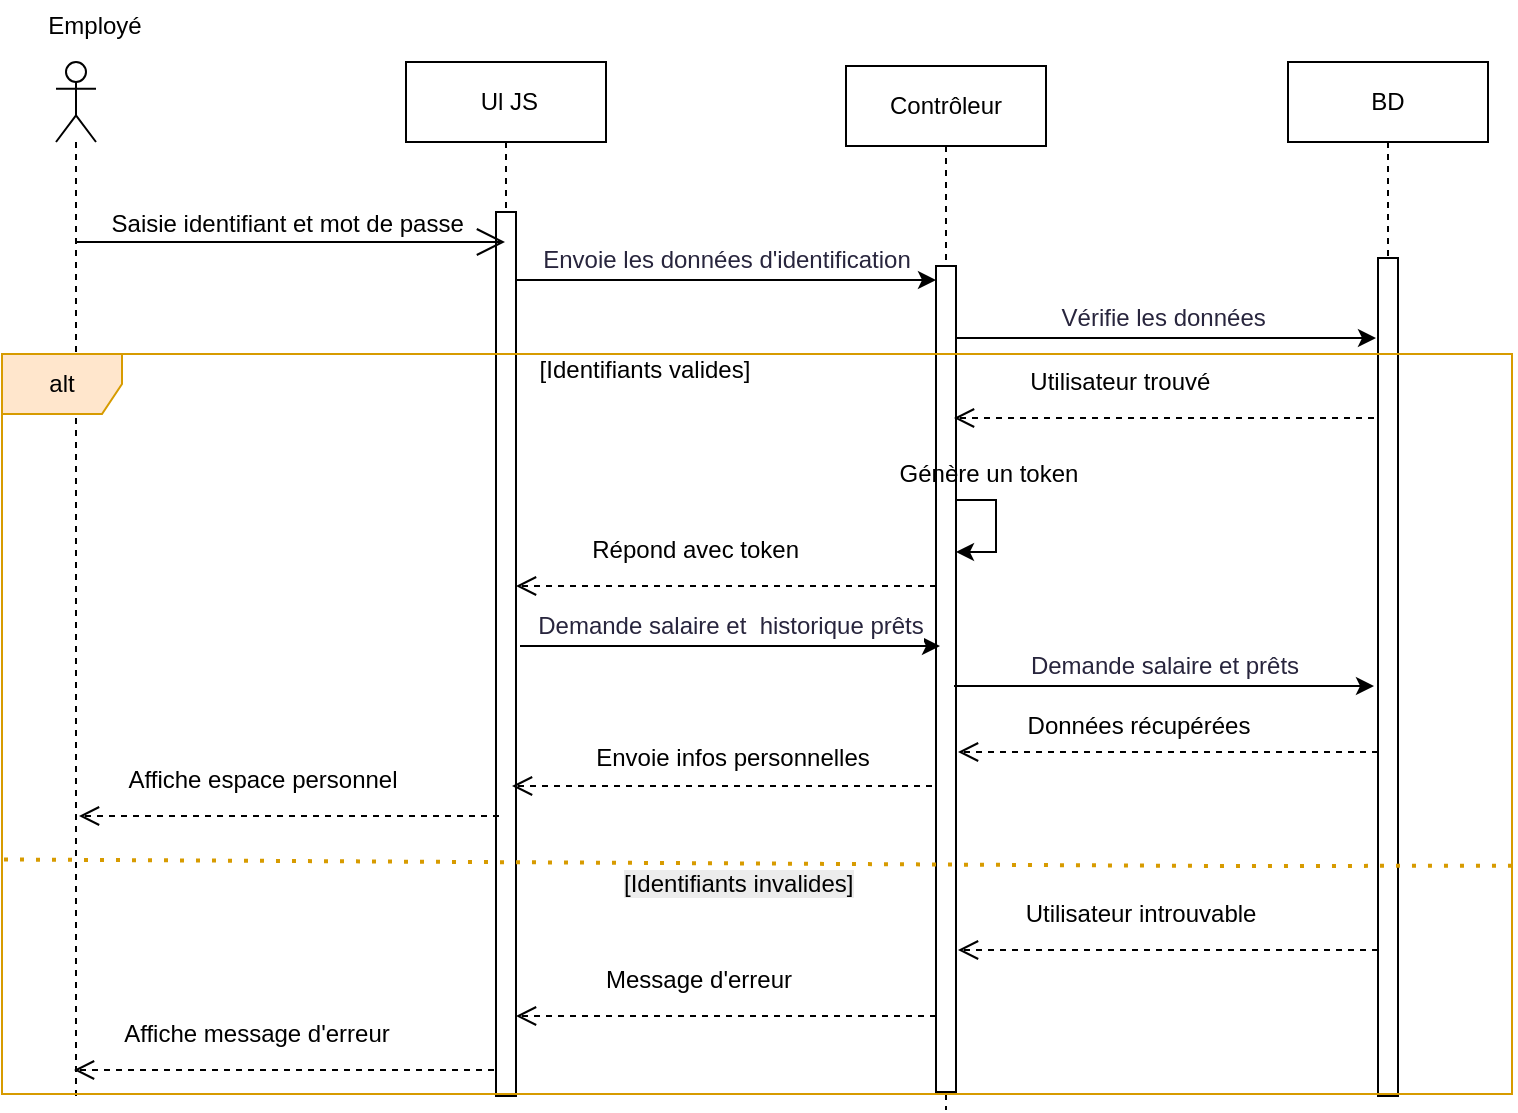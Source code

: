 <mxfile version="28.0.3">
  <diagram name="Page-1" id="2YBvvXClWsGukQMizWep">
    <mxGraphModel dx="1748" dy="992" grid="0" gridSize="10" guides="1" tooltips="1" connect="1" arrows="1" fold="1" page="0" pageScale="1" pageWidth="850" pageHeight="1100" math="0" shadow="0">
      <root>
        <mxCell id="0" />
        <mxCell id="1" parent="0" />
        <mxCell id="PKf5rBHhws8iXInOLp4H-3" value="" style="shape=umlLifeline;perimeter=lifelinePerimeter;whiteSpace=wrap;html=1;container=1;dropTarget=0;collapsible=0;recursiveResize=0;outlineConnect=0;portConstraint=eastwest;newEdgeStyle={&quot;curved&quot;:0,&quot;rounded&quot;:0};participant=umlActor;" vertex="1" parent="1">
          <mxGeometry x="-179" y="7" width="20" height="520" as="geometry" />
        </mxCell>
        <mxCell id="PKf5rBHhws8iXInOLp4H-4" value="Employé" style="text;html=1;align=center;verticalAlign=middle;resizable=0;points=[];autosize=1;strokeColor=none;fillColor=none;" vertex="1" parent="1">
          <mxGeometry x="-193" y="-24" width="65" height="26" as="geometry" />
        </mxCell>
        <mxCell id="PKf5rBHhws8iXInOLp4H-5" value="&amp;nbsp;Ul JS" style="shape=umlLifeline;perimeter=lifelinePerimeter;whiteSpace=wrap;html=1;container=1;dropTarget=0;collapsible=0;recursiveResize=0;outlineConnect=0;portConstraint=eastwest;newEdgeStyle={&quot;curved&quot;:0,&quot;rounded&quot;:0};" vertex="1" parent="1">
          <mxGeometry x="-4" y="7" width="100" height="518" as="geometry" />
        </mxCell>
        <mxCell id="PKf5rBHhws8iXInOLp4H-6" value="" style="html=1;points=[[0,0,0,0,5],[0,1,0,0,-5],[1,0,0,0,5],[1,1,0,0,-5]];perimeter=orthogonalPerimeter;outlineConnect=0;targetShapes=umlLifeline;portConstraint=eastwest;newEdgeStyle={&quot;curved&quot;:0,&quot;rounded&quot;:0};" vertex="1" parent="PKf5rBHhws8iXInOLp4H-5">
          <mxGeometry x="45" y="75" width="10" height="442" as="geometry" />
        </mxCell>
        <mxCell id="PKf5rBHhws8iXInOLp4H-7" value="" style="endArrow=open;endFill=1;endSize=12;html=1;rounded=0;" edge="1" parent="1" target="PKf5rBHhws8iXInOLp4H-5">
          <mxGeometry width="160" relative="1" as="geometry">
            <mxPoint x="-169" y="97" as="sourcePoint" />
            <mxPoint x="-9" y="97" as="targetPoint" />
          </mxGeometry>
        </mxCell>
        <mxCell id="PKf5rBHhws8iXInOLp4H-8" value="&lt;span style=&quot;color: rgba(0, 0, 0, 0); font-family: monospace; font-size: 0px; text-align: start; background-color: rgb(236, 236, 236);&quot;&gt;%3CmxGraphModel%3E%3Croot%3E%3CmxCell%20id%3D%220%22%2F%3E%3CmxCell%20id%3D%221%22%20parent%3D%220%22%2F%3E%3CmxCell%20id%3D%222%22%20value%3D%22%26amp%3Bnbsp%3BUl%20JS%22%20style%3D%22shape%3DumlLifeline%3Bperimeter%3DlifelinePerimeter%3BwhiteSpace%3Dwrap%3Bhtml%3D1%3Bcontainer%3D1%3BdropTarget%3D0%3Bcollapsible%3D0%3BrecursiveResize%3D0%3BoutlineConnect%3D0%3BportConstraint%3Deastwest%3BnewEdgeStyle%3D%7B%26quot%3Bcurved%26quot%3B%3A0%2C%26quot%3Brounded%26quot%3B%3A0%7D%3B%22%20vertex%3D%221%22%20parent%3D%221%22%3E%3CmxGeometry%20x%3D%22250%22%20y%3D%22-61%22%20width%3D%22100%22%20height%3D%22969%22%20as%3D%22geometry%22%2F%3E%3C%2FmxCell%3E%3CmxCell%20id%3D%223%22%20value%3D%22%22%20style%3D%22html%3D1%3Bpoints%3D%5B%5B0%2C0%2C0%2C0%2C5%5D%2C%5B0%2C1%2C0%2C0%2C-5%5D%2C%5B1%2C0%2C0%2C0%2C5%5D%2C%5B1%2C1%2C0%2C0%2C-5%5D%5D%3Bperimeter%3DorthogonalPerimeter%3BoutlineConnect%3D0%3BtargetShapes%3DumlLifeline%3BportConstraint%3Deastwest%3BnewEdgeStyle%3D%7B%26quot%3Bcurved%26quot%3B%3A0%2C%26quot%3Brounded%26quot%3B%3A0%7D%3B%22%20vertex%3D%221%22%20parent%3D%222%22%3E%3CmxGeometry%20x%3D%2245%22%20y%3D%22112%22%20width%3D%2210%22%20height%3D%22829%22%20as%3D%22geometry%22%2F%3E%3C%2FmxCell%3E%3C%2Froot%3E%3C%2FmxGraphModel%3E&lt;/span&gt;" style="edgeLabel;html=1;align=center;verticalAlign=middle;resizable=0;points=[];" vertex="1" connectable="0" parent="PKf5rBHhws8iXInOLp4H-7">
          <mxGeometry x="0.447" y="-1" relative="1" as="geometry">
            <mxPoint x="-23" y="-13" as="offset" />
          </mxGeometry>
        </mxCell>
        <mxCell id="PKf5rBHhws8iXInOLp4H-9" value="Saisie identifiant et mot de passe&amp;nbsp;" style="text;html=1;align=center;verticalAlign=middle;resizable=0;points=[];autosize=1;strokeColor=none;fillColor=none;" vertex="1" parent="1">
          <mxGeometry x="-161" y="75" width="197" height="26" as="geometry" />
        </mxCell>
        <mxCell id="PKf5rBHhws8iXInOLp4H-10" style="edgeStyle=orthogonalEdgeStyle;rounded=0;orthogonalLoop=1;jettySize=auto;html=1;curved=0;" edge="1" parent="1">
          <mxGeometry relative="1" as="geometry">
            <Array as="points">
              <mxPoint x="156" y="116" />
              <mxPoint x="156" y="116" />
            </Array>
            <mxPoint x="51" y="116" as="sourcePoint" />
            <mxPoint x="261" y="116" as="targetPoint" />
          </mxGeometry>
        </mxCell>
        <mxCell id="PKf5rBHhws8iXInOLp4H-11" value="&lt;span style=&quot;color: rgb(40, 37, 61); font-family: &amp;quot;Recursive Variable&amp;quot;, arial, sans-serif;&quot;&gt;&lt;font style=&quot;font-size: 12px;&quot;&gt;Envoie les données d&#39;identification&lt;/font&gt;&lt;/span&gt;" style="edgeLabel;html=1;align=center;verticalAlign=middle;resizable=0;points=[];" vertex="1" connectable="0" parent="PKf5rBHhws8iXInOLp4H-10">
          <mxGeometry x="0.621" y="-4" relative="1" as="geometry">
            <mxPoint x="-65" y="-14" as="offset" />
          </mxGeometry>
        </mxCell>
        <mxCell id="PKf5rBHhws8iXInOLp4H-12" value="&lt;span style=&quot;color: rgba(0, 0, 0, 0); font-family: monospace; font-size: 0px; text-align: start;&quot;&gt;%3CmxGraphModel%3E%3Croot%3E%3CmxCell%20id%3D%220%22%2F%3E%3CmxCell%20id%3D%221%22%20parent%3D%220%22%2F%3E%3CmxCell%20id%3D%222%22%20value%3D%22Contr%C3%B4leur%22%20style%3D%22shape%3DumlLifeline%3Bperimeter%3DlifelinePerimeter%3BwhiteSpace%3Dwrap%3Bhtml%3D1%3Bcontainer%3D1%3BdropTarget%3D0%3Bcollapsible%3D0%3BrecursiveResize%3D0%3BoutlineConnect%3D0%3BportConstraint%3Deastwest%3BnewEdgeStyle%3D%7B%26quot%3Bcurved%26quot%3B%3A0%2C%26quot%3Brounded%26quot%3B%3A0%7D%3B%22%20vertex%3D%221%22%20parent%3D%221%22%3E%3CmxGeometry%20x%3D%22470%22%20y%3D%22-55%22%20width%3D%22100%22%20height%3D%22973%22%20as%3D%22geometry%22%2F%3E%3C%2FmxCell%3E%3CmxCell%20id%3D%223%22%20value%3D%22%22%20style%3D%22html%3D1%3Bpoints%3D%5B%5B0%2C0%2C0%2C0%2C5%5D%2C%5B0%2C1%2C0%2C0%2C-5%5D%2C%5B1%2C0%2C0%2C0%2C5%5D%2C%5B1%2C1%2C0%2C0%2C-5%5D%5D%3Bperimeter%3DorthogonalPerimeter%3BoutlineConnect%3D0%3BtargetShapes%3DumlLifeline%3BportConstraint%3Deastwest%3BnewEdgeStyle%3D%7B%26quot%3Bcurved%26quot%3B%3A0%2C%26quot%3Brounded%26quot%3B%3A0%7D%3B%22%20vertex%3D%221%22%20parent%3D%222%22%3E%3CmxGeometry%20x%3D%2245%22%20y%3D%22100%22%20width%3D%2210%22%20height%3D%22835%22%20as%3D%22geometry%22%2F%3E%3C%2FmxCell%3E%3C%2Froot%3E%3C%2FmxGraphModel%3E&lt;/span&gt;" style="text;html=1;align=center;verticalAlign=middle;resizable=0;points=[];autosize=1;strokeColor=none;fillColor=none;" vertex="1" parent="1">
          <mxGeometry x="298" y="17" width="18" height="26" as="geometry" />
        </mxCell>
        <mxCell id="PKf5rBHhws8iXInOLp4H-13" value="Contrôleur" style="shape=umlLifeline;perimeter=lifelinePerimeter;whiteSpace=wrap;html=1;container=1;dropTarget=0;collapsible=0;recursiveResize=0;outlineConnect=0;portConstraint=eastwest;newEdgeStyle={&quot;curved&quot;:0,&quot;rounded&quot;:0};" vertex="1" parent="1">
          <mxGeometry x="216" y="9" width="100" height="522" as="geometry" />
        </mxCell>
        <mxCell id="PKf5rBHhws8iXInOLp4H-14" value="" style="html=1;points=[[0,0,0,0,5],[0,1,0,0,-5],[1,0,0,0,5],[1,1,0,0,-5]];perimeter=orthogonalPerimeter;outlineConnect=0;targetShapes=umlLifeline;portConstraint=eastwest;newEdgeStyle={&quot;curved&quot;:0,&quot;rounded&quot;:0};" vertex="1" parent="PKf5rBHhws8iXInOLp4H-13">
          <mxGeometry x="45" y="100" width="10" height="413" as="geometry" />
        </mxCell>
        <mxCell id="PKf5rBHhws8iXInOLp4H-24" style="edgeStyle=orthogonalEdgeStyle;rounded=0;orthogonalLoop=1;jettySize=auto;html=1;curved=0;" edge="1" parent="PKf5rBHhws8iXInOLp4H-13" source="PKf5rBHhws8iXInOLp4H-14" target="PKf5rBHhws8iXInOLp4H-14">
          <mxGeometry relative="1" as="geometry">
            <Array as="points">
              <mxPoint x="75" y="217" />
              <mxPoint x="75" y="243" />
            </Array>
          </mxGeometry>
        </mxCell>
        <mxCell id="PKf5rBHhws8iXInOLp4H-15" value="BD" style="shape=umlLifeline;perimeter=lifelinePerimeter;whiteSpace=wrap;html=1;container=1;dropTarget=0;collapsible=0;recursiveResize=0;outlineConnect=0;portConstraint=eastwest;newEdgeStyle={&quot;curved&quot;:0,&quot;rounded&quot;:0};" vertex="1" parent="1">
          <mxGeometry x="437" y="7" width="100" height="519" as="geometry" />
        </mxCell>
        <mxCell id="PKf5rBHhws8iXInOLp4H-16" value="" style="html=1;points=[[0,0,0,0,5],[0,1,0,0,-5],[1,0,0,0,5],[1,1,0,0,-5]];perimeter=orthogonalPerimeter;outlineConnect=0;targetShapes=umlLifeline;portConstraint=eastwest;newEdgeStyle={&quot;curved&quot;:0,&quot;rounded&quot;:0};" vertex="1" parent="PKf5rBHhws8iXInOLp4H-15">
          <mxGeometry x="45" y="98" width="10" height="419" as="geometry" />
        </mxCell>
        <mxCell id="PKf5rBHhws8iXInOLp4H-19" style="edgeStyle=orthogonalEdgeStyle;rounded=0;orthogonalLoop=1;jettySize=auto;html=1;curved=0;" edge="1" parent="1">
          <mxGeometry relative="1" as="geometry">
            <Array as="points">
              <mxPoint x="376" y="145" />
              <mxPoint x="376" y="145" />
            </Array>
            <mxPoint x="271" y="145" as="sourcePoint" />
            <mxPoint x="481" y="145" as="targetPoint" />
          </mxGeometry>
        </mxCell>
        <mxCell id="PKf5rBHhws8iXInOLp4H-20" value="&lt;span style=&quot;color: rgb(40, 37, 61); font-family: &amp;quot;Recursive Variable&amp;quot;, arial, sans-serif;&quot;&gt;&lt;font style=&quot;font-size: 12px;&quot;&gt;Vérifie les données&amp;nbsp;&lt;/font&gt;&lt;/span&gt;" style="edgeLabel;html=1;align=center;verticalAlign=middle;resizable=0;points=[];" vertex="1" connectable="0" parent="PKf5rBHhws8iXInOLp4H-19">
          <mxGeometry x="0.621" y="-4" relative="1" as="geometry">
            <mxPoint x="-65" y="-14" as="offset" />
          </mxGeometry>
        </mxCell>
        <mxCell id="PKf5rBHhws8iXInOLp4H-21" value="alt" style="shape=umlFrame;whiteSpace=wrap;html=1;pointerEvents=0;fillColor=#ffe6cc;strokeColor=#d79b00;" vertex="1" parent="1">
          <mxGeometry x="-206" y="153" width="755" height="370" as="geometry" />
        </mxCell>
        <mxCell id="PKf5rBHhws8iXInOLp4H-22" value="[Identifiants valides]" style="text;html=1;align=center;verticalAlign=middle;resizable=0;points=[];autosize=1;strokeColor=none;fillColor=none;" vertex="1" parent="1">
          <mxGeometry x="53" y="148" width="123" height="26" as="geometry" />
        </mxCell>
        <mxCell id="PKf5rBHhws8iXInOLp4H-23" value="&lt;font style=&quot;font-size: 12px;&quot;&gt;Utilisateur trouvé&lt;span style=&quot;white-space: pre;&quot;&gt;&#x9;&lt;/span&gt;&lt;/font&gt;" style="html=1;verticalAlign=bottom;endArrow=open;dashed=1;endSize=8;curved=0;rounded=0;" edge="1" parent="1">
          <mxGeometry x="0.133" y="-9" relative="1" as="geometry">
            <mxPoint x="480" y="185" as="sourcePoint" />
            <mxPoint x="270" y="185" as="targetPoint" />
            <mxPoint as="offset" />
          </mxGeometry>
        </mxCell>
        <mxCell id="PKf5rBHhws8iXInOLp4H-25" value="Génère un token" style="text;html=1;align=center;verticalAlign=middle;resizable=0;points=[];autosize=1;strokeColor=none;fillColor=none;" vertex="1" parent="1">
          <mxGeometry x="233" y="200" width="107" height="26" as="geometry" />
        </mxCell>
        <mxCell id="PKf5rBHhws8iXInOLp4H-26" value="&lt;span style=&quot;font-size: 12px;&quot;&gt;Répond avec token&amp;nbsp;&lt;/span&gt;" style="html=1;verticalAlign=bottom;endArrow=open;dashed=1;endSize=8;curved=0;rounded=0;" edge="1" parent="1">
          <mxGeometry x="0.133" y="-9" relative="1" as="geometry">
            <mxPoint x="261" y="269" as="sourcePoint" />
            <mxPoint x="51" y="269" as="targetPoint" />
            <mxPoint as="offset" />
          </mxGeometry>
        </mxCell>
        <mxCell id="PKf5rBHhws8iXInOLp4H-27" value="&lt;span style=&quot;font-size: 12px;&quot;&gt;Affiche espace personnel&lt;/span&gt;" style="html=1;verticalAlign=bottom;endArrow=open;dashed=1;endSize=8;curved=0;rounded=0;" edge="1" parent="1">
          <mxGeometry x="0.133" y="-9" relative="1" as="geometry">
            <mxPoint x="42.5" y="384" as="sourcePoint" />
            <mxPoint x="-167.5" y="384" as="targetPoint" />
            <mxPoint as="offset" />
          </mxGeometry>
        </mxCell>
        <mxCell id="PKf5rBHhws8iXInOLp4H-28" value="" style="endArrow=none;dashed=1;html=1;dashPattern=1 3;strokeWidth=2;rounded=0;exitX=0.001;exitY=0.356;exitDx=0;exitDy=0;fillColor=#ffe6cc;strokeColor=#d79b00;exitPerimeter=0;" edge="1" parent="1">
          <mxGeometry width="50" height="50" relative="1" as="geometry">
            <mxPoint x="-205" y="405.74" as="sourcePoint" />
            <mxPoint x="549" y="408.87" as="targetPoint" />
            <Array as="points">
              <mxPoint x="403.59" y="409.004" />
            </Array>
          </mxGeometry>
        </mxCell>
        <mxCell id="PKf5rBHhws8iXInOLp4H-29" value="&lt;span style=&quot;color: rgb(0, 0, 0); font-family: Helvetica; font-size: 12px; font-style: normal; font-variant-ligatures: normal; font-variant-caps: normal; font-weight: 400; letter-spacing: normal; orphans: 2; text-align: center; text-indent: 0px; text-transform: none; widows: 2; word-spacing: 0px; -webkit-text-stroke-width: 0px; white-space: nowrap; background-color: rgb(236, 236, 236); text-decoration-thickness: initial; text-decoration-style: initial; text-decoration-color: initial; float: none; display: inline !important;&quot;&gt;[Identifiants invalides]&lt;/span&gt;" style="text;whiteSpace=wrap;html=1;" vertex="1" parent="1">
          <mxGeometry x="103.0" y="404.0" width="133" height="36" as="geometry" />
        </mxCell>
        <mxCell id="PKf5rBHhws8iXInOLp4H-30" value="&lt;font style=&quot;font-size: 12px;&quot;&gt;Utilisateur introuvable&lt;/font&gt;" style="html=1;verticalAlign=bottom;endArrow=open;dashed=1;endSize=8;curved=0;rounded=0;" edge="1" parent="1">
          <mxGeometry x="0.133" y="-9" relative="1" as="geometry">
            <mxPoint x="482" y="451" as="sourcePoint" />
            <mxPoint x="272" y="451" as="targetPoint" />
            <mxPoint as="offset" />
          </mxGeometry>
        </mxCell>
        <mxCell id="PKf5rBHhws8iXInOLp4H-31" value="&lt;font style=&quot;font-size: 12px;&quot;&gt;Message d&#39;erreur&lt;/font&gt;" style="html=1;verticalAlign=bottom;endArrow=open;dashed=1;endSize=8;curved=0;rounded=0;" edge="1" parent="1">
          <mxGeometry x="0.133" y="-9" relative="1" as="geometry">
            <mxPoint x="261" y="484" as="sourcePoint" />
            <mxPoint x="51" y="484" as="targetPoint" />
            <mxPoint as="offset" />
          </mxGeometry>
        </mxCell>
        <mxCell id="PKf5rBHhws8iXInOLp4H-32" value="&lt;span style=&quot;font-size: 12px;&quot;&gt;Affiche message d&#39;erreur&lt;/span&gt;" style="html=1;verticalAlign=bottom;endArrow=open;dashed=1;endSize=8;curved=0;rounded=0;" edge="1" parent="1">
          <mxGeometry x="0.133" y="-9" relative="1" as="geometry">
            <mxPoint x="40" y="511" as="sourcePoint" />
            <mxPoint x="-170" y="511" as="targetPoint" />
            <mxPoint as="offset" />
          </mxGeometry>
        </mxCell>
        <mxCell id="PKf5rBHhws8iXInOLp4H-33" style="edgeStyle=orthogonalEdgeStyle;rounded=0;orthogonalLoop=1;jettySize=auto;html=1;curved=0;" edge="1" parent="1">
          <mxGeometry relative="1" as="geometry">
            <Array as="points">
              <mxPoint x="158" y="299" />
              <mxPoint x="158" y="299" />
            </Array>
            <mxPoint x="53" y="299" as="sourcePoint" />
            <mxPoint x="263" y="299" as="targetPoint" />
          </mxGeometry>
        </mxCell>
        <mxCell id="PKf5rBHhws8iXInOLp4H-34" value="&lt;span style=&quot;color: rgb(40, 37, 61); font-family: &amp;quot;Recursive Variable&amp;quot;, arial, sans-serif;&quot;&gt;&lt;font style=&quot;font-size: 12px;&quot;&gt;Demande salaire et&amp;nbsp; historique prêts&lt;/font&gt;&lt;/span&gt;" style="edgeLabel;html=1;align=center;verticalAlign=middle;resizable=0;points=[];" vertex="1" connectable="0" parent="PKf5rBHhws8iXInOLp4H-33">
          <mxGeometry x="0.621" y="-4" relative="1" as="geometry">
            <mxPoint x="-65" y="-14" as="offset" />
          </mxGeometry>
        </mxCell>
        <mxCell id="PKf5rBHhws8iXInOLp4H-35" style="edgeStyle=orthogonalEdgeStyle;rounded=0;orthogonalLoop=1;jettySize=auto;html=1;curved=0;" edge="1" parent="1">
          <mxGeometry relative="1" as="geometry">
            <Array as="points">
              <mxPoint x="375" y="319" />
              <mxPoint x="375" y="319" />
            </Array>
            <mxPoint x="270" y="319" as="sourcePoint" />
            <mxPoint x="480" y="319" as="targetPoint" />
          </mxGeometry>
        </mxCell>
        <mxCell id="PKf5rBHhws8iXInOLp4H-36" value="&lt;span style=&quot;color: rgb(40, 37, 61); font-family: &amp;quot;Recursive Variable&amp;quot;, arial, sans-serif;&quot;&gt;&lt;font style=&quot;font-size: 12px;&quot;&gt;Demande salaire et prêts&lt;/font&gt;&lt;/span&gt;" style="edgeLabel;html=1;align=center;verticalAlign=middle;resizable=0;points=[];" vertex="1" connectable="0" parent="PKf5rBHhws8iXInOLp4H-35">
          <mxGeometry x="0.621" y="-4" relative="1" as="geometry">
            <mxPoint x="-65" y="-14" as="offset" />
          </mxGeometry>
        </mxCell>
        <mxCell id="PKf5rBHhws8iXInOLp4H-37" value="&lt;span style=&quot;font-size: 12px;&quot;&gt;Données récupérées&lt;/span&gt;" style="html=1;verticalAlign=bottom;endArrow=open;dashed=1;endSize=8;curved=0;rounded=0;" edge="1" parent="1">
          <mxGeometry x="0.143" y="-4" relative="1" as="geometry">
            <mxPoint x="482" y="352" as="sourcePoint" />
            <mxPoint x="272" y="352" as="targetPoint" />
            <mxPoint as="offset" />
          </mxGeometry>
        </mxCell>
        <mxCell id="PKf5rBHhws8iXInOLp4H-39" value="&lt;span style=&quot;font-size: 12px;&quot;&gt;Envoie infos personnelles&lt;/span&gt;" style="html=1;verticalAlign=bottom;endArrow=open;dashed=1;endSize=8;curved=0;rounded=0;" edge="1" parent="1">
          <mxGeometry x="-0.048" y="-5" relative="1" as="geometry">
            <mxPoint x="259" y="369" as="sourcePoint" />
            <mxPoint x="49" y="369" as="targetPoint" />
            <mxPoint as="offset" />
          </mxGeometry>
        </mxCell>
      </root>
    </mxGraphModel>
  </diagram>
</mxfile>
